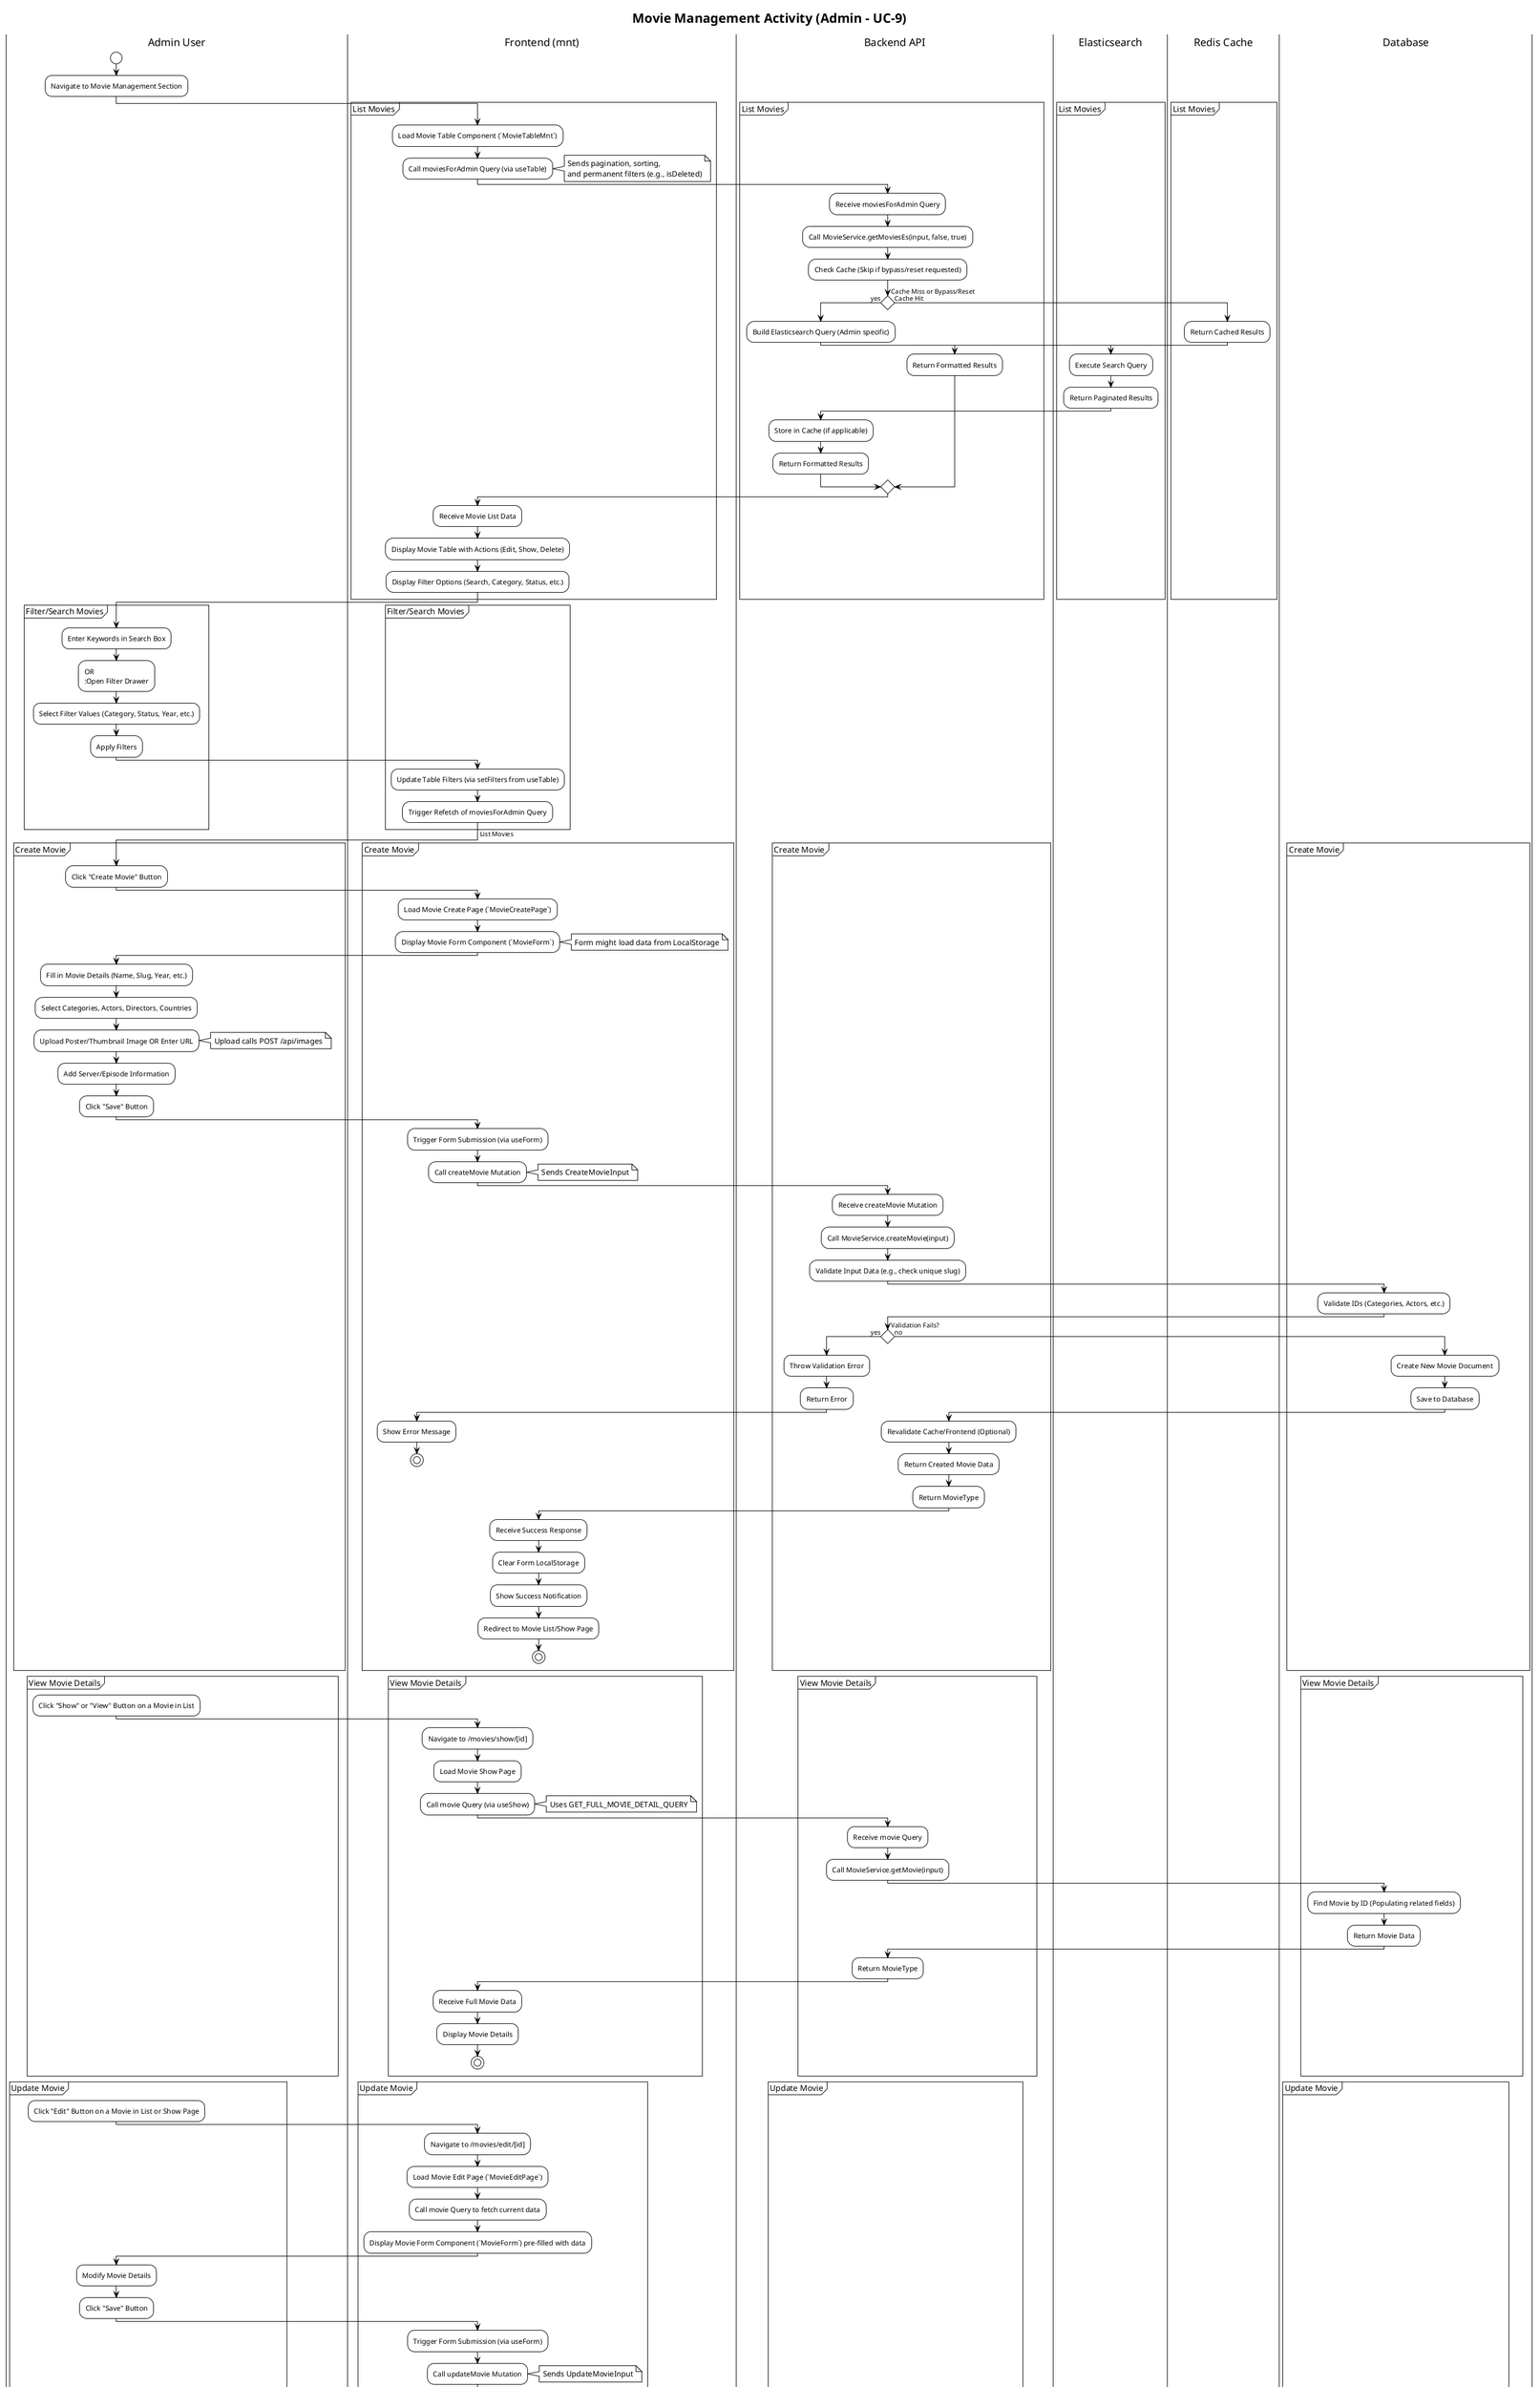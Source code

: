 @startuml UC-9 Movie Management Activity Diagram

!theme plain
skinparam ConditionStyle diamond

title Movie Management Activity (Admin - UC-9)
caption Admin manages movie entries via the Management (`mnt`) frontend

|Admin User|
start
:Navigate to Movie Management Section;

' --- List Movies (UC-9.2 View - List) ---
partition "List Movies" {
  |Frontend (mnt)|
  :Load Movie Table Component (`MovieTableMnt`);
  :Call moviesForAdmin Query (via useTable);
  note right: Sends pagination, sorting, \nand permanent filters (e.g., isDeleted)

  |Backend API|
  :Receive moviesForAdmin Query;
  :Call MovieService.getMoviesEs(input, false, true);
  :Check Cache (Skip if bypass/reset requested);
  if (Cache Miss or Bypass/Reset) then (yes)
    :Build Elasticsearch Query (Admin specific);
    |Elasticsearch|
    :Execute Search Query;
    :Return Paginated Results;
    |Backend API|
    :Store in Cache (if applicable);
    :Return Formatted Results;
  else (Cache Hit)
    |Redis Cache|
    :Return Cached Results;
    |Backend API|
    :Return Formatted Results;
  endif

  |Frontend (mnt)|
  :Receive Movie List Data;
  :Display Movie Table with Actions (Edit, Show, Delete);
  :Display Filter Options (Search, Category, Status, etc.);
}

' --- Filter/Search Movies ---
partition "Filter/Search Movies" {
  |Admin User|
  :Enter Keywords in Search Box;
  :OR
  :Open Filter Drawer;
  :Select Filter Values (Category, Status, Year, etc.);
  :Apply Filters;

  |Frontend (mnt)|
  :Update Table Filters (via setFilters from useTable);
  :Trigger Refetch of moviesForAdmin Query;
  -> List Movies;
}

' --- Create Movie (UC-9.1) ---
partition "Create Movie" {
  |Admin User|
  :Click "Create Movie" Button;

  |Frontend (mnt)|
  :Load Movie Create Page (`MovieCreatePage`);
  :Display Movie Form Component (`MovieForm`);
  note right: Form might load data from LocalStorage

  |Admin User|
  :Fill in Movie Details (Name, Slug, Year, etc.);
  :Select Categories, Actors, Directors, Countries;
  :Upload Poster/Thumbnail Image OR Enter URL;
  note right: Upload calls POST /api/images
  :Add Server/Episode Information;
  :Click "Save" Button;

  |Frontend (mnt)|
  :Trigger Form Submission (via useForm);
  :Call createMovie Mutation;
  note right: Sends CreateMovieInput

  |Backend API|
  :Receive createMovie Mutation;
  :Call MovieService.createMovie(input);
  :Validate Input Data (e.g., check unique slug);
  |Database|
  :Validate IDs (Categories, Actors, etc.);
  |Backend API|
  if (Validation Fails?) then (yes)
    :Throw Validation Error;
    :Return Error;
    |Frontend (mnt)|
    :Show Error Message;
    stop
  else (no)
    |Database|
    :Create New Movie Document;
    :Save to Database;
    |Backend API|
    :Revalidate Cache/Frontend (Optional);
    :Return Created Movie Data;
    :Return MovieType;

    |Frontend (mnt)|
    :Receive Success Response;
    :Clear Form LocalStorage;
    :Show Success Notification;
    :Redirect to Movie List/Show Page;
    stop
  endif
}

' --- View Movie Details (UC-9.2 View - Detail) ---
partition "View Movie Details" {
  |Admin User|
  :Click "Show" or "View" Button on a Movie in List;

  |Frontend (mnt)|
  :Navigate to /movies/show/[id];
  :Load Movie Show Page;
  :Call movie Query (via useShow);
  note right: Uses GET_FULL_MOVIE_DETAIL_QUERY

  |Backend API|
  :Receive movie Query;
  :Call MovieService.getMovie(input);
  |Database|
  :Find Movie by ID (Populating related fields);
  :Return Movie Data;
  |Backend API|
  :Return MovieType;

  |Frontend (mnt)|
  :Receive Full Movie Data;
  :Display Movie Details;
  stop
}

' --- Update Movie (UC-9.3) ---
partition "Update Movie" {
  |Admin User|
  :Click "Edit" Button on a Movie in List or Show Page;

  |Frontend (mnt)|
  :Navigate to /movies/edit/[id];
  :Load Movie Edit Page (`MovieEditPage`);
  :Call movie Query to fetch current data;
  :Display Movie Form Component (`MovieForm`) pre-filled with data;

  |Admin User|
  :Modify Movie Details;
  :Click "Save" Button;

  |Frontend (mnt)|
  :Trigger Form Submission (via useForm);
  :Call updateMovie Mutation;
  note right: Sends UpdateMovieInput

  |Backend API|
  :Receive updateMovie Mutation;
  :Call MovieService.updateMovie(input);
  |Database|
  :Find Movie by ID;
  |Backend API|
  :Validate Input Data;
  if (Validation Fails?) then (yes)
    :Throw Validation Error;
    :Return Error;
    |Frontend (mnt)|
    :Show Error Message;
    stop
  else (no)
    |Database|
    :Update Movie Document Fields;
    :Save to Database;
    |Backend API|
    :Revalidate Cache/Frontend (Optional);
    :Return Updated Movie Data;
    :Return MovieType;

    |Frontend (mnt)|
    :Receive Success Response;
    :Show Success Notification;
    :Redirect to Movie List/Show Page;
    stop
  endif
}

' --- Delete Movie (UC-9.4) ---
partition "Delete Movie" {
  |Admin User|
  :Click "Delete" Button on a Movie in List or Edit Page;

  |Frontend (mnt)|
  :Show Confirmation Dialog;

  |Admin User|
  :Confirm Deletion;

  |Frontend (mnt)|
  :Call mutateHardDeleteMovie Mutation;
  note right: Input contains movie ID

  |Backend API|
  :Receive mutateHardDeleteMovie Mutation;
  :Call MovieService.hardDeleteMovie(input);
  |Database|
  :Find Movie by ID;
  :Permanently Delete Movie from Database;
  |Backend API|
  :Return Deletion Status (e.g., number deleted);
  :Return Int (Deletion Count);

  |Frontend (mnt)|
  :Receive Success Response;
  :Show Success Notification;
  :Refetch Movie List / Redirect;
  stop
}

stop

@enduml
